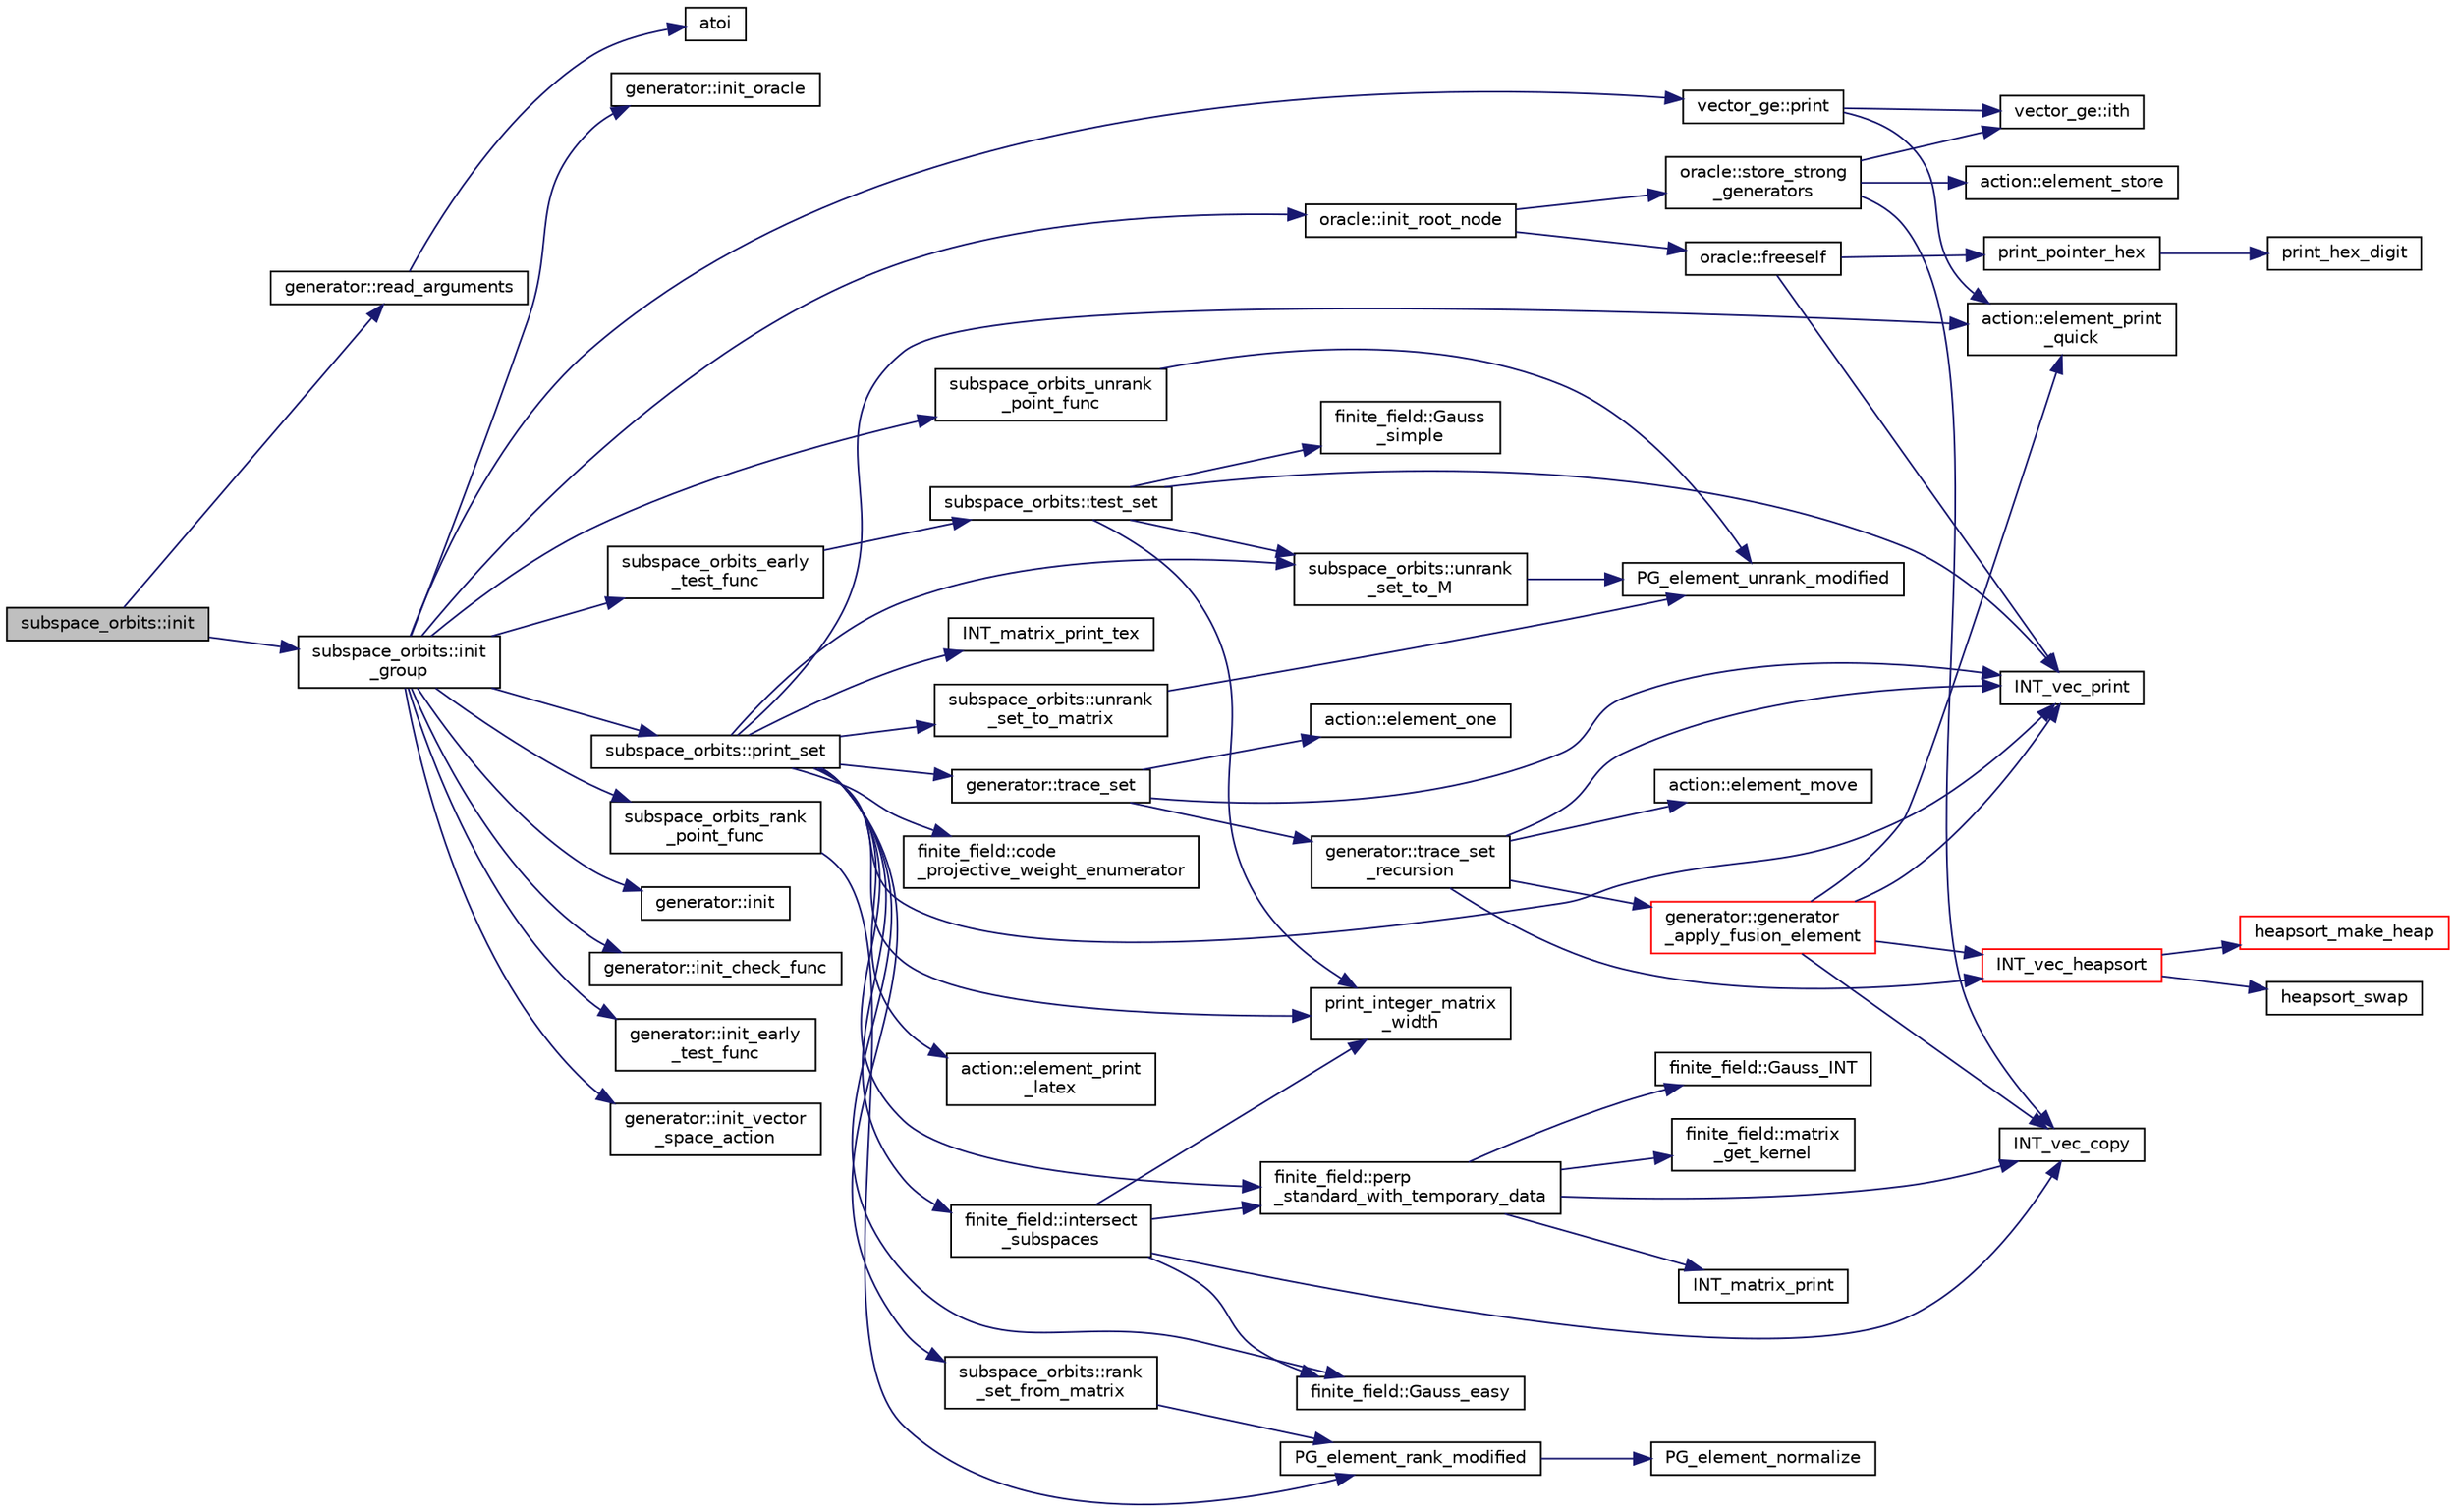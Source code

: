 digraph "subspace_orbits::init"
{
  edge [fontname="Helvetica",fontsize="10",labelfontname="Helvetica",labelfontsize="10"];
  node [fontname="Helvetica",fontsize="10",shape=record];
  rankdir="LR";
  Node859 [label="subspace_orbits::init",height=0.2,width=0.4,color="black", fillcolor="grey75", style="filled", fontcolor="black"];
  Node859 -> Node860 [color="midnightblue",fontsize="10",style="solid",fontname="Helvetica"];
  Node860 [label="generator::read_arguments",height=0.2,width=0.4,color="black", fillcolor="white", style="filled",URL="$d7/d73/classgenerator.html#a4eab346c8d3b5de5bb83578bfb4a15c5"];
  Node860 -> Node861 [color="midnightblue",fontsize="10",style="solid",fontname="Helvetica"];
  Node861 [label="atoi",height=0.2,width=0.4,color="black", fillcolor="white", style="filled",URL="$d9/d60/discreta_8h.html#ad0ac71cbcb495289e474437d6b7d7fac"];
  Node859 -> Node862 [color="midnightblue",fontsize="10",style="solid",fontname="Helvetica"];
  Node862 [label="subspace_orbits::init\l_group",height=0.2,width=0.4,color="black", fillcolor="white", style="filled",URL="$d2/d9f/classsubspace__orbits.html#ad7dfe4f51cd3eea6ccfd5318e23d36c3"];
  Node862 -> Node863 [color="midnightblue",fontsize="10",style="solid",fontname="Helvetica"];
  Node863 [label="vector_ge::print",height=0.2,width=0.4,color="black", fillcolor="white", style="filled",URL="$d4/d6e/classvector__ge.html#a0d260cce035c20b32d7989c50670aa8a"];
  Node863 -> Node864 [color="midnightblue",fontsize="10",style="solid",fontname="Helvetica"];
  Node864 [label="action::element_print\l_quick",height=0.2,width=0.4,color="black", fillcolor="white", style="filled",URL="$d2/d86/classaction.html#a4844680cf6750396f76494a28655265b"];
  Node863 -> Node865 [color="midnightblue",fontsize="10",style="solid",fontname="Helvetica"];
  Node865 [label="vector_ge::ith",height=0.2,width=0.4,color="black", fillcolor="white", style="filled",URL="$d4/d6e/classvector__ge.html#a1ff002e8b746a9beb119d57dcd4a15ff"];
  Node862 -> Node866 [color="midnightblue",fontsize="10",style="solid",fontname="Helvetica"];
  Node866 [label="generator::init",height=0.2,width=0.4,color="black", fillcolor="white", style="filled",URL="$d7/d73/classgenerator.html#aeca1559b4172cae921620768bd62df47"];
  Node862 -> Node867 [color="midnightblue",fontsize="10",style="solid",fontname="Helvetica"];
  Node867 [label="generator::init_check_func",height=0.2,width=0.4,color="black", fillcolor="white", style="filled",URL="$d7/d73/classgenerator.html#aed44ec3121281f847612a646968f0894"];
  Node862 -> Node868 [color="midnightblue",fontsize="10",style="solid",fontname="Helvetica"];
  Node868 [label="generator::init_early\l_test_func",height=0.2,width=0.4,color="black", fillcolor="white", style="filled",URL="$d7/d73/classgenerator.html#a21668968b1375c408ccf4559a9240533"];
  Node862 -> Node869 [color="midnightblue",fontsize="10",style="solid",fontname="Helvetica"];
  Node869 [label="subspace_orbits_early\l_test_func",height=0.2,width=0.4,color="black", fillcolor="white", style="filled",URL="$df/d90/subspace__orbits_8_c.html#abd507fb4877a2bb112f530ba9585c900"];
  Node869 -> Node870 [color="midnightblue",fontsize="10",style="solid",fontname="Helvetica"];
  Node870 [label="subspace_orbits::test_set",height=0.2,width=0.4,color="black", fillcolor="white", style="filled",URL="$d2/d9f/classsubspace__orbits.html#a31ec857a81db70159ff826c5a4da7c4e"];
  Node870 -> Node871 [color="midnightblue",fontsize="10",style="solid",fontname="Helvetica"];
  Node871 [label="INT_vec_print",height=0.2,width=0.4,color="black", fillcolor="white", style="filled",URL="$df/dbf/sajeeb_8_c.html#a79a5901af0b47dd0d694109543c027fe"];
  Node870 -> Node872 [color="midnightblue",fontsize="10",style="solid",fontname="Helvetica"];
  Node872 [label="subspace_orbits::unrank\l_set_to_M",height=0.2,width=0.4,color="black", fillcolor="white", style="filled",URL="$d2/d9f/classsubspace__orbits.html#a9440573e13ae98d29694664bf23bad83"];
  Node872 -> Node873 [color="midnightblue",fontsize="10",style="solid",fontname="Helvetica"];
  Node873 [label="PG_element_unrank_modified",height=0.2,width=0.4,color="black", fillcolor="white", style="filled",URL="$d4/d67/geometry_8h.html#a83ae9b605d496f6a90345303f6efae64"];
  Node870 -> Node874 [color="midnightblue",fontsize="10",style="solid",fontname="Helvetica"];
  Node874 [label="print_integer_matrix\l_width",height=0.2,width=0.4,color="black", fillcolor="white", style="filled",URL="$d5/db4/io__and__os_8h.html#aa78f3e73fc2179251bd15adbcc31573f"];
  Node870 -> Node875 [color="midnightblue",fontsize="10",style="solid",fontname="Helvetica"];
  Node875 [label="finite_field::Gauss\l_simple",height=0.2,width=0.4,color="black", fillcolor="white", style="filled",URL="$df/d5a/classfinite__field.html#aba4950590e24a1ce323f292cf47b3307"];
  Node862 -> Node876 [color="midnightblue",fontsize="10",style="solid",fontname="Helvetica"];
  Node876 [label="generator::init_vector\l_space_action",height=0.2,width=0.4,color="black", fillcolor="white", style="filled",URL="$d7/d73/classgenerator.html#a63f50b43f11170d7397f87ae90dfd29f"];
  Node862 -> Node877 [color="midnightblue",fontsize="10",style="solid",fontname="Helvetica"];
  Node877 [label="subspace_orbits_rank\l_point_func",height=0.2,width=0.4,color="black", fillcolor="white", style="filled",URL="$df/d90/subspace__orbits_8_c.html#afdf4004854a2e254a5a4ea79313b702c"];
  Node877 -> Node878 [color="midnightblue",fontsize="10",style="solid",fontname="Helvetica"];
  Node878 [label="PG_element_rank_modified",height=0.2,width=0.4,color="black", fillcolor="white", style="filled",URL="$d4/d67/geometry_8h.html#a9cd1a8bf5b88a038e33862f6c2c3dd36"];
  Node878 -> Node879 [color="midnightblue",fontsize="10",style="solid",fontname="Helvetica"];
  Node879 [label="PG_element_normalize",height=0.2,width=0.4,color="black", fillcolor="white", style="filled",URL="$df/de4/projective_8_c.html#a5a4c3c1158bad6bab0d786c616bd0996"];
  Node862 -> Node880 [color="midnightblue",fontsize="10",style="solid",fontname="Helvetica"];
  Node880 [label="subspace_orbits_unrank\l_point_func",height=0.2,width=0.4,color="black", fillcolor="white", style="filled",URL="$df/d90/subspace__orbits_8_c.html#a6aa145d65ac1080fffaecc93d6de8e4f"];
  Node880 -> Node873 [color="midnightblue",fontsize="10",style="solid",fontname="Helvetica"];
  Node862 -> Node881 [color="midnightblue",fontsize="10",style="solid",fontname="Helvetica"];
  Node881 [label="subspace_orbits::print_set",height=0.2,width=0.4,color="black", fillcolor="white", style="filled",URL="$d2/d9f/classsubspace__orbits.html#a25e7fad26b5e83ab2464bcfeb50572aa"];
  Node881 -> Node871 [color="midnightblue",fontsize="10",style="solid",fontname="Helvetica"];
  Node881 -> Node872 [color="midnightblue",fontsize="10",style="solid",fontname="Helvetica"];
  Node881 -> Node874 [color="midnightblue",fontsize="10",style="solid",fontname="Helvetica"];
  Node881 -> Node882 [color="midnightblue",fontsize="10",style="solid",fontname="Helvetica"];
  Node882 [label="finite_field::Gauss_easy",height=0.2,width=0.4,color="black", fillcolor="white", style="filled",URL="$df/d5a/classfinite__field.html#a32761bf6c4a41f24b7193352127db8e7"];
  Node881 -> Node883 [color="midnightblue",fontsize="10",style="solid",fontname="Helvetica"];
  Node883 [label="INT_matrix_print_tex",height=0.2,width=0.4,color="black", fillcolor="white", style="filled",URL="$d5/db4/io__and__os_8h.html#af68a4f4000e48d0778fbcb424707affb"];
  Node881 -> Node884 [color="midnightblue",fontsize="10",style="solid",fontname="Helvetica"];
  Node884 [label="finite_field::code\l_projective_weight_enumerator",height=0.2,width=0.4,color="black", fillcolor="white", style="filled",URL="$df/d5a/classfinite__field.html#a5e3f482f774257b33633d792d63bce14"];
  Node881 -> Node885 [color="midnightblue",fontsize="10",style="solid",fontname="Helvetica"];
  Node885 [label="finite_field::perp\l_standard_with_temporary_data",height=0.2,width=0.4,color="black", fillcolor="white", style="filled",URL="$df/d5a/classfinite__field.html#aae3cca9b5f19ae969a9c5349d14f41c0"];
  Node885 -> Node886 [color="midnightblue",fontsize="10",style="solid",fontname="Helvetica"];
  Node886 [label="INT_vec_copy",height=0.2,width=0.4,color="black", fillcolor="white", style="filled",URL="$df/dbf/sajeeb_8_c.html#ac2d875e27e009af6ec04d17254d11075"];
  Node885 -> Node887 [color="midnightblue",fontsize="10",style="solid",fontname="Helvetica"];
  Node887 [label="INT_matrix_print",height=0.2,width=0.4,color="black", fillcolor="white", style="filled",URL="$d5/db4/io__and__os_8h.html#afd4180a24bef3a2b584668a4eaf607ff"];
  Node885 -> Node888 [color="midnightblue",fontsize="10",style="solid",fontname="Helvetica"];
  Node888 [label="finite_field::Gauss_INT",height=0.2,width=0.4,color="black", fillcolor="white", style="filled",URL="$df/d5a/classfinite__field.html#adb676d2e80341b53751326e3a58beb11"];
  Node885 -> Node889 [color="midnightblue",fontsize="10",style="solid",fontname="Helvetica"];
  Node889 [label="finite_field::matrix\l_get_kernel",height=0.2,width=0.4,color="black", fillcolor="white", style="filled",URL="$df/d5a/classfinite__field.html#ac45780a927cee936df13d04d30d2d248"];
  Node881 -> Node890 [color="midnightblue",fontsize="10",style="solid",fontname="Helvetica"];
  Node890 [label="subspace_orbits::rank\l_set_from_matrix",height=0.2,width=0.4,color="black", fillcolor="white", style="filled",URL="$d2/d9f/classsubspace__orbits.html#a41ec18eff0efa076f385ea3e85aa6da0"];
  Node890 -> Node878 [color="midnightblue",fontsize="10",style="solid",fontname="Helvetica"];
  Node881 -> Node891 [color="midnightblue",fontsize="10",style="solid",fontname="Helvetica"];
  Node891 [label="generator::trace_set",height=0.2,width=0.4,color="black", fillcolor="white", style="filled",URL="$d7/d73/classgenerator.html#ae34b55cbb999d9b2aa9dacc8748de0b2"];
  Node891 -> Node871 [color="midnightblue",fontsize="10",style="solid",fontname="Helvetica"];
  Node891 -> Node892 [color="midnightblue",fontsize="10",style="solid",fontname="Helvetica"];
  Node892 [label="action::element_one",height=0.2,width=0.4,color="black", fillcolor="white", style="filled",URL="$d2/d86/classaction.html#a780a105daf04d6d1fe7e2f63b3c88e3b"];
  Node891 -> Node893 [color="midnightblue",fontsize="10",style="solid",fontname="Helvetica"];
  Node893 [label="generator::trace_set\l_recursion",height=0.2,width=0.4,color="black", fillcolor="white", style="filled",URL="$d7/d73/classgenerator.html#aede118133e199ff6a1a381c7da8366b4"];
  Node893 -> Node871 [color="midnightblue",fontsize="10",style="solid",fontname="Helvetica"];
  Node893 -> Node894 [color="midnightblue",fontsize="10",style="solid",fontname="Helvetica"];
  Node894 [label="INT_vec_heapsort",height=0.2,width=0.4,color="red", fillcolor="white", style="filled",URL="$d5/de2/foundations_2data__structures_2data__structures_8h.html#a3590ad9987f801fbfc94634300182f39"];
  Node894 -> Node895 [color="midnightblue",fontsize="10",style="solid",fontname="Helvetica"];
  Node895 [label="heapsort_make_heap",height=0.2,width=0.4,color="red", fillcolor="white", style="filled",URL="$d4/dd7/sorting_8_c.html#a42f24453d7d77eeb1338ebd1a13cfdbb"];
  Node894 -> Node897 [color="midnightblue",fontsize="10",style="solid",fontname="Helvetica"];
  Node897 [label="heapsort_swap",height=0.2,width=0.4,color="black", fillcolor="white", style="filled",URL="$d4/dd7/sorting_8_c.html#a8f048362e6065297b19b6975bcbbfcc6"];
  Node893 -> Node898 [color="midnightblue",fontsize="10",style="solid",fontname="Helvetica"];
  Node898 [label="generator::generator\l_apply_fusion_element",height=0.2,width=0.4,color="red", fillcolor="white", style="filled",URL="$d7/d73/classgenerator.html#a5e555672da45c6fbc2c5b2d2aa9bb537"];
  Node898 -> Node864 [color="midnightblue",fontsize="10",style="solid",fontname="Helvetica"];
  Node898 -> Node871 [color="midnightblue",fontsize="10",style="solid",fontname="Helvetica"];
  Node898 -> Node886 [color="midnightblue",fontsize="10",style="solid",fontname="Helvetica"];
  Node898 -> Node894 [color="midnightblue",fontsize="10",style="solid",fontname="Helvetica"];
  Node893 -> Node910 [color="midnightblue",fontsize="10",style="solid",fontname="Helvetica"];
  Node910 [label="action::element_move",height=0.2,width=0.4,color="black", fillcolor="white", style="filled",URL="$d2/d86/classaction.html#a550947491bbb534d3d7951f50198a874"];
  Node881 -> Node934 [color="midnightblue",fontsize="10",style="solid",fontname="Helvetica"];
  Node934 [label="subspace_orbits::unrank\l_set_to_matrix",height=0.2,width=0.4,color="black", fillcolor="white", style="filled",URL="$d2/d9f/classsubspace__orbits.html#aaa0e34dafb23d81af5275348122ada17"];
  Node934 -> Node873 [color="midnightblue",fontsize="10",style="solid",fontname="Helvetica"];
  Node881 -> Node864 [color="midnightblue",fontsize="10",style="solid",fontname="Helvetica"];
  Node881 -> Node935 [color="midnightblue",fontsize="10",style="solid",fontname="Helvetica"];
  Node935 [label="action::element_print\l_latex",height=0.2,width=0.4,color="black", fillcolor="white", style="filled",URL="$d2/d86/classaction.html#a45872d8a9043eb99b8bfa4955b89f70a"];
  Node881 -> Node936 [color="midnightblue",fontsize="10",style="solid",fontname="Helvetica"];
  Node936 [label="finite_field::intersect\l_subspaces",height=0.2,width=0.4,color="black", fillcolor="white", style="filled",URL="$df/d5a/classfinite__field.html#af887ed38de1b121a4260e828d069aa3e"];
  Node936 -> Node886 [color="midnightblue",fontsize="10",style="solid",fontname="Helvetica"];
  Node936 -> Node874 [color="midnightblue",fontsize="10",style="solid",fontname="Helvetica"];
  Node936 -> Node885 [color="midnightblue",fontsize="10",style="solid",fontname="Helvetica"];
  Node936 -> Node882 [color="midnightblue",fontsize="10",style="solid",fontname="Helvetica"];
  Node862 -> Node937 [color="midnightblue",fontsize="10",style="solid",fontname="Helvetica"];
  Node937 [label="generator::init_oracle",height=0.2,width=0.4,color="black", fillcolor="white", style="filled",URL="$d7/d73/classgenerator.html#aab9339b27020b22ae9655d4413a88e40"];
  Node862 -> Node938 [color="midnightblue",fontsize="10",style="solid",fontname="Helvetica"];
  Node938 [label="oracle::init_root_node",height=0.2,width=0.4,color="black", fillcolor="white", style="filled",URL="$d7/da7/classoracle.html#a39267b7776b0cc2d93cda40fce9813a2"];
  Node938 -> Node939 [color="midnightblue",fontsize="10",style="solid",fontname="Helvetica"];
  Node939 [label="oracle::freeself",height=0.2,width=0.4,color="black", fillcolor="white", style="filled",URL="$d7/da7/classoracle.html#a809f2f45c76a4289aca3d22d05fcacc1"];
  Node939 -> Node871 [color="midnightblue",fontsize="10",style="solid",fontname="Helvetica"];
  Node939 -> Node940 [color="midnightblue",fontsize="10",style="solid",fontname="Helvetica"];
  Node940 [label="print_pointer_hex",height=0.2,width=0.4,color="black", fillcolor="white", style="filled",URL="$d5/db4/io__and__os_8h.html#a32add94de62a1d910cc0fc35ed90ab48"];
  Node940 -> Node941 [color="midnightblue",fontsize="10",style="solid",fontname="Helvetica"];
  Node941 [label="print_hex_digit",height=0.2,width=0.4,color="black", fillcolor="white", style="filled",URL="$d4/d74/util_8_c.html#a36c64a828eefed0a0cfdd6186ec92c31"];
  Node938 -> Node942 [color="midnightblue",fontsize="10",style="solid",fontname="Helvetica"];
  Node942 [label="oracle::store_strong\l_generators",height=0.2,width=0.4,color="black", fillcolor="white", style="filled",URL="$d7/da7/classoracle.html#a905d0cad4b33515e581039ed8902b3be"];
  Node942 -> Node943 [color="midnightblue",fontsize="10",style="solid",fontname="Helvetica"];
  Node943 [label="action::element_store",height=0.2,width=0.4,color="black", fillcolor="white", style="filled",URL="$d2/d86/classaction.html#ab969a7009cc85c12f988a18a06b5db64"];
  Node942 -> Node865 [color="midnightblue",fontsize="10",style="solid",fontname="Helvetica"];
  Node942 -> Node886 [color="midnightblue",fontsize="10",style="solid",fontname="Helvetica"];
}
